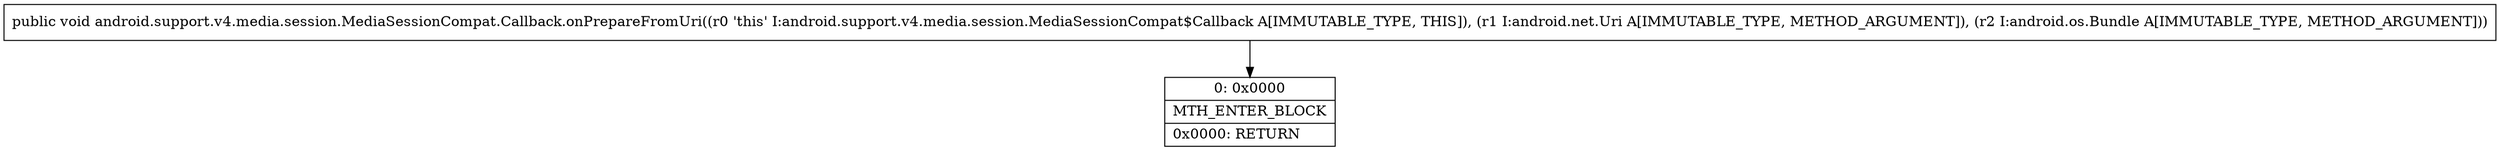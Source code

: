 digraph "CFG forandroid.support.v4.media.session.MediaSessionCompat.Callback.onPrepareFromUri(Landroid\/net\/Uri;Landroid\/os\/Bundle;)V" {
Node_0 [shape=record,label="{0\:\ 0x0000|MTH_ENTER_BLOCK\l|0x0000: RETURN   \l}"];
MethodNode[shape=record,label="{public void android.support.v4.media.session.MediaSessionCompat.Callback.onPrepareFromUri((r0 'this' I:android.support.v4.media.session.MediaSessionCompat$Callback A[IMMUTABLE_TYPE, THIS]), (r1 I:android.net.Uri A[IMMUTABLE_TYPE, METHOD_ARGUMENT]), (r2 I:android.os.Bundle A[IMMUTABLE_TYPE, METHOD_ARGUMENT])) }"];
MethodNode -> Node_0;
}

